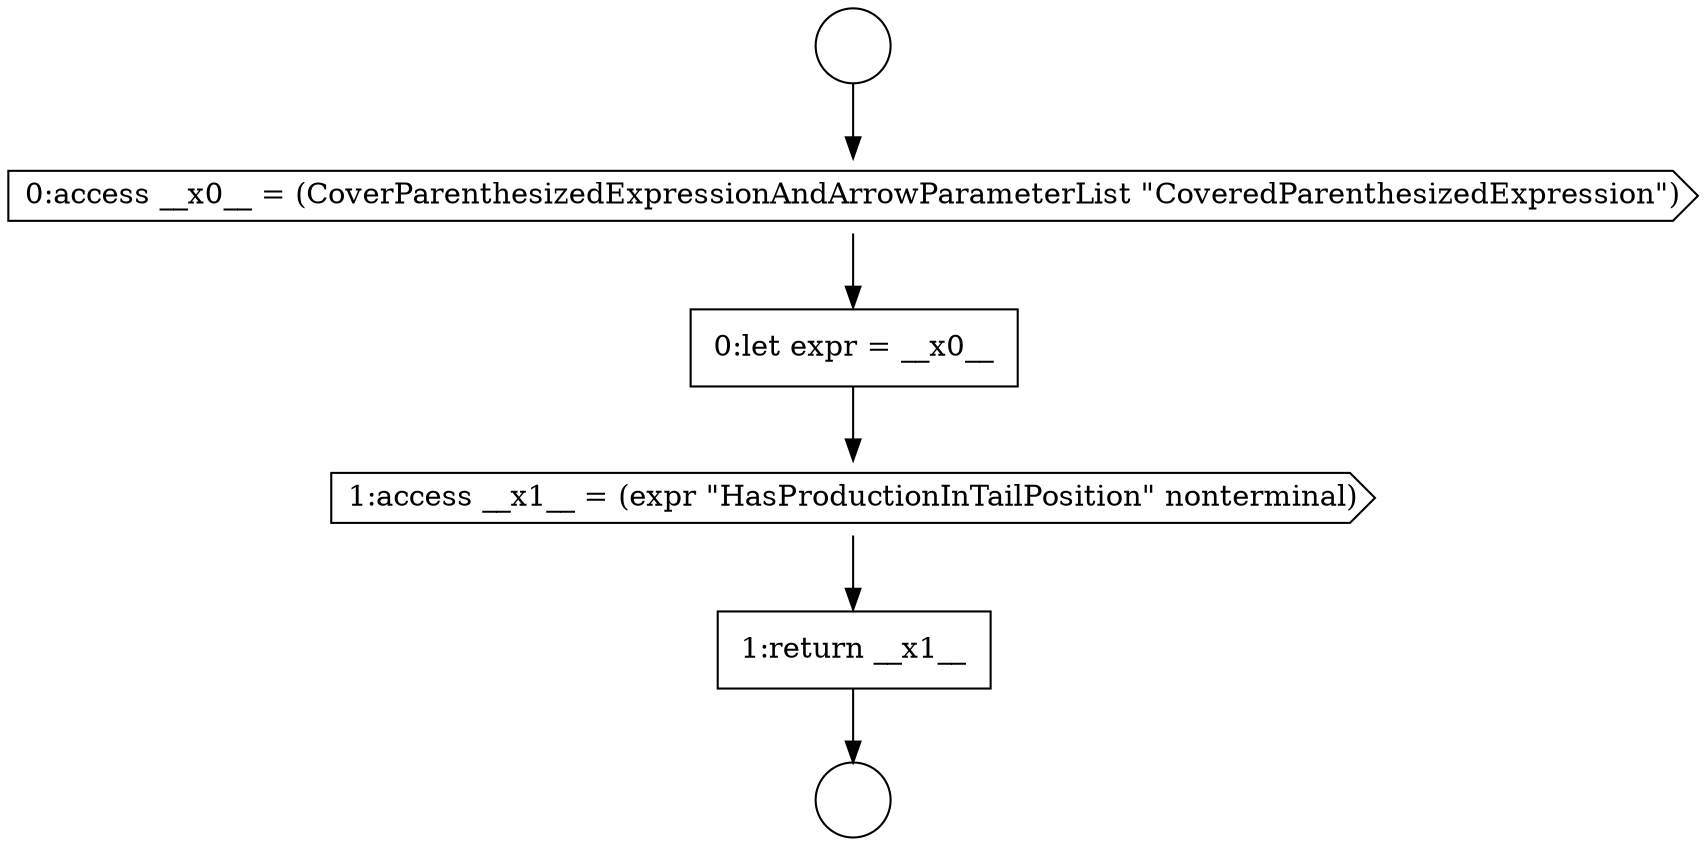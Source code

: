 digraph {
  node8967 [shape=cds, label=<<font color="black">0:access __x0__ = (CoverParenthesizedExpressionAndArrowParameterList &quot;CoveredParenthesizedExpression&quot;)</font>> color="black" fillcolor="white" style=filled]
  node8968 [shape=none, margin=0, label=<<font color="black">
    <table border="0" cellborder="1" cellspacing="0" cellpadding="10">
      <tr><td align="left">0:let expr = __x0__</td></tr>
    </table>
  </font>> color="black" fillcolor="white" style=filled]
  node8970 [shape=none, margin=0, label=<<font color="black">
    <table border="0" cellborder="1" cellspacing="0" cellpadding="10">
      <tr><td align="left">1:return __x1__</td></tr>
    </table>
  </font>> color="black" fillcolor="white" style=filled]
  node8965 [shape=circle label=" " color="black" fillcolor="white" style=filled]
  node8969 [shape=cds, label=<<font color="black">1:access __x1__ = (expr &quot;HasProductionInTailPosition&quot; nonterminal)</font>> color="black" fillcolor="white" style=filled]
  node8966 [shape=circle label=" " color="black" fillcolor="white" style=filled]
  node8969 -> node8970 [ color="black"]
  node8968 -> node8969 [ color="black"]
  node8967 -> node8968 [ color="black"]
  node8965 -> node8967 [ color="black"]
  node8970 -> node8966 [ color="black"]
}

